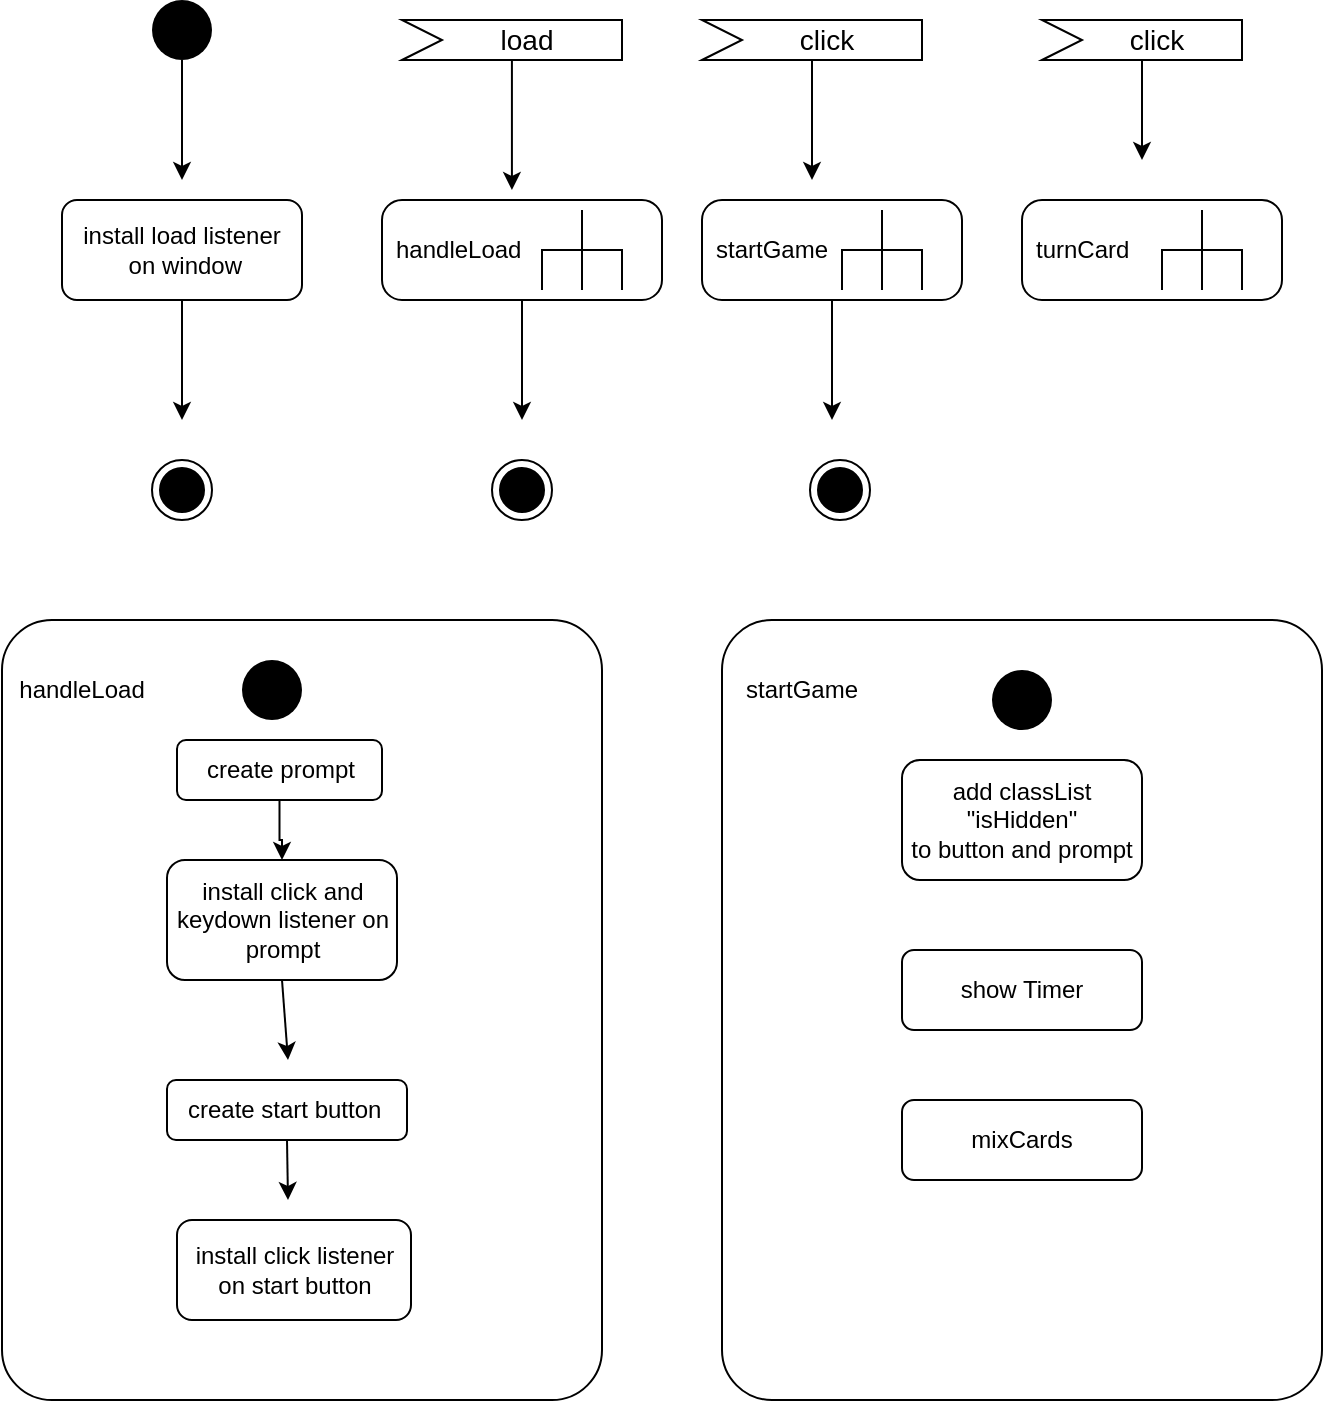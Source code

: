 <mxfile version="14.8.4" type="device"><diagram id="8yibidbCt5khzLDpu3tv" name="Page-1"><mxGraphModel dx="806" dy="1036" grid="1" gridSize="10" guides="1" tooltips="1" connect="1" arrows="1" fold="1" page="1" pageScale="1" pageWidth="827" pageHeight="1169" math="0" shadow="0"><root><mxCell id="0"/><mxCell id="1" parent="0"/><mxCell id="ftmJ5kLNun7Ns68tCv3z-2" value="" style="endArrow=classic;html=1;" edge="1" parent="1"><mxGeometry width="50" height="50" relative="1" as="geometry"><mxPoint x="100" y="100" as="sourcePoint"/><mxPoint x="100" y="160" as="targetPoint"/></mxGeometry></mxCell><mxCell id="ftmJ5kLNun7Ns68tCv3z-6" style="edgeStyle=orthogonalEdgeStyle;rounded=0;orthogonalLoop=1;jettySize=auto;html=1;" edge="1" parent="1" source="ftmJ5kLNun7Ns68tCv3z-5"><mxGeometry relative="1" as="geometry"><mxPoint x="100" y="280" as="targetPoint"/></mxGeometry></mxCell><mxCell id="ftmJ5kLNun7Ns68tCv3z-5" value="install load listener&lt;br&gt;&amp;nbsp;on window" style="rounded=1;whiteSpace=wrap;html=1;" vertex="1" parent="1"><mxGeometry x="40" y="170" width="120" height="50" as="geometry"/></mxCell><mxCell id="ftmJ5kLNun7Ns68tCv3z-21" style="edgeStyle=orthogonalEdgeStyle;rounded=0;orthogonalLoop=1;jettySize=auto;html=1;entryX=0.464;entryY=-0.1;entryDx=0;entryDy=0;entryPerimeter=0;" edge="1" parent="1" source="ftmJ5kLNun7Ns68tCv3z-15" target="ftmJ5kLNun7Ns68tCv3z-18"><mxGeometry relative="1" as="geometry"><mxPoint x="265" y="160" as="targetPoint"/></mxGeometry></mxCell><mxCell id="ftmJ5kLNun7Ns68tCv3z-15" value="load" style="html=1;shape=mxgraph.infographic.ribbonSimple;notch1=20;notch2=0;align=center;verticalAlign=middle;fontSize=14;fontStyle=0;fillColor=#FFFFFF;flipH=0;spacingRight=0;spacingLeft=14;" vertex="1" parent="1"><mxGeometry x="210" y="80" width="110" height="20" as="geometry"/></mxCell><mxCell id="ftmJ5kLNun7Ns68tCv3z-16" value="" style="ellipse;html=1;shape=endState;fillColor=#000000;strokeColor=#000000;" vertex="1" parent="1"><mxGeometry x="85" y="300" width="30" height="30" as="geometry"/></mxCell><mxCell id="ftmJ5kLNun7Ns68tCv3z-17" value="" style="ellipse;fillColor=#000000;strokeColor=none;" vertex="1" parent="1"><mxGeometry x="85" y="70" width="30" height="30" as="geometry"/></mxCell><mxCell id="ftmJ5kLNun7Ns68tCv3z-19" style="edgeStyle=orthogonalEdgeStyle;rounded=0;orthogonalLoop=1;jettySize=auto;html=1;" edge="1" parent="1" source="ftmJ5kLNun7Ns68tCv3z-18"><mxGeometry relative="1" as="geometry"><mxPoint x="270" y="280" as="targetPoint"/></mxGeometry></mxCell><mxCell id="ftmJ5kLNun7Ns68tCv3z-18" value="handleLoad" style="shape=mxgraph.uml25.behaviorAction;html=1;rounded=1;absoluteArcSize=1;arcSize=10;align=left;spacingLeft=5;" vertex="1" parent="1"><mxGeometry x="200" y="170" width="140" height="50" as="geometry"/></mxCell><mxCell id="ftmJ5kLNun7Ns68tCv3z-20" value="" style="ellipse;html=1;shape=endState;fillColor=#000000;strokeColor=#000000;" vertex="1" parent="1"><mxGeometry x="255" y="300" width="30" height="30" as="geometry"/></mxCell><mxCell id="ftmJ5kLNun7Ns68tCv3z-30" style="edgeStyle=orthogonalEdgeStyle;rounded=0;orthogonalLoop=1;jettySize=auto;html=1;" edge="1" parent="1" source="ftmJ5kLNun7Ns68tCv3z-22"><mxGeometry relative="1" as="geometry"><mxPoint x="415" y="160" as="targetPoint"/></mxGeometry></mxCell><mxCell id="ftmJ5kLNun7Ns68tCv3z-22" value="click" style="html=1;shape=mxgraph.infographic.ribbonSimple;notch1=20;notch2=0;align=center;verticalAlign=middle;fontSize=14;fontStyle=0;fillColor=#FFFFFF;flipH=0;spacingRight=0;spacingLeft=14;" vertex="1" parent="1"><mxGeometry x="360" y="80" width="110" height="20" as="geometry"/></mxCell><mxCell id="ftmJ5kLNun7Ns68tCv3z-31" style="edgeStyle=orthogonalEdgeStyle;rounded=0;orthogonalLoop=1;jettySize=auto;html=1;" edge="1" parent="1" source="ftmJ5kLNun7Ns68tCv3z-24"><mxGeometry relative="1" as="geometry"><mxPoint x="425" y="280" as="targetPoint"/></mxGeometry></mxCell><mxCell id="ftmJ5kLNun7Ns68tCv3z-24" value="startGame" style="shape=mxgraph.uml25.behaviorAction;html=1;rounded=1;absoluteArcSize=1;arcSize=10;align=left;spacingLeft=5;" vertex="1" parent="1"><mxGeometry x="360" y="170" width="130" height="50" as="geometry"/></mxCell><mxCell id="ftmJ5kLNun7Ns68tCv3z-33" value="" style="ellipse;html=1;shape=endState;fillColor=#000000;strokeColor=#000000;" vertex="1" parent="1"><mxGeometry x="414" y="300" width="30" height="30" as="geometry"/></mxCell><mxCell id="ftmJ5kLNun7Ns68tCv3z-37" style="edgeStyle=orthogonalEdgeStyle;rounded=0;orthogonalLoop=1;jettySize=auto;html=1;" edge="1" parent="1" source="ftmJ5kLNun7Ns68tCv3z-34"><mxGeometry relative="1" as="geometry"><mxPoint x="580" y="150" as="targetPoint"/></mxGeometry></mxCell><mxCell id="ftmJ5kLNun7Ns68tCv3z-34" value="click" style="html=1;shape=mxgraph.infographic.ribbonSimple;notch1=20;notch2=0;align=center;verticalAlign=middle;fontSize=14;fontStyle=0;fillColor=#FFFFFF;flipH=0;spacingRight=0;spacingLeft=14;" vertex="1" parent="1"><mxGeometry x="530" y="80" width="100" height="20" as="geometry"/></mxCell><mxCell id="ftmJ5kLNun7Ns68tCv3z-36" value="turnCard" style="shape=mxgraph.uml25.behaviorAction;html=1;rounded=1;absoluteArcSize=1;arcSize=10;align=left;spacingLeft=5;" vertex="1" parent="1"><mxGeometry x="520" y="170" width="130" height="50" as="geometry"/></mxCell><mxCell id="ftmJ5kLNun7Ns68tCv3z-38" value="" style="html=1;align=right;verticalAlign=top;rounded=1;absoluteArcSize=1;arcSize=50;dashed=0;spacingTop=10;spacingRight=30;" vertex="1" parent="1"><mxGeometry x="10" y="380" width="300" height="390" as="geometry"/></mxCell><mxCell id="ftmJ5kLNun7Ns68tCv3z-41" value="" style="ellipse;fillColor=#000000;strokeColor=none;" vertex="1" parent="1"><mxGeometry x="130" y="400" width="30" height="30" as="geometry"/></mxCell><mxCell id="ftmJ5kLNun7Ns68tCv3z-42" value="handleLoad" style="text;html=1;strokeColor=none;fillColor=none;align=center;verticalAlign=middle;whiteSpace=wrap;rounded=0;" vertex="1" parent="1"><mxGeometry x="30" y="405" width="40" height="20" as="geometry"/></mxCell><mxCell id="ftmJ5kLNun7Ns68tCv3z-47" style="edgeStyle=orthogonalEdgeStyle;rounded=0;orthogonalLoop=1;jettySize=auto;html=1;entryX=0.5;entryY=0;entryDx=0;entryDy=0;" edge="1" parent="1" source="ftmJ5kLNun7Ns68tCv3z-43" target="ftmJ5kLNun7Ns68tCv3z-44"><mxGeometry relative="1" as="geometry"/></mxCell><mxCell id="ftmJ5kLNun7Ns68tCv3z-43" value="create prompt" style="rounded=1;whiteSpace=wrap;html=1;" vertex="1" parent="1"><mxGeometry x="97.5" y="440" width="102.5" height="30" as="geometry"/></mxCell><mxCell id="ftmJ5kLNun7Ns68tCv3z-44" value="install click and keydown listener on prompt&lt;br&gt;" style="rounded=1;whiteSpace=wrap;html=1;" vertex="1" parent="1"><mxGeometry x="92.5" y="500" width="115" height="60" as="geometry"/></mxCell><mxCell id="ftmJ5kLNun7Ns68tCv3z-45" value="create start button&amp;nbsp;" style="rounded=1;whiteSpace=wrap;html=1;" vertex="1" parent="1"><mxGeometry x="92.5" y="610" width="120" height="30" as="geometry"/></mxCell><mxCell id="ftmJ5kLNun7Ns68tCv3z-46" value="install click listener on start button" style="rounded=1;whiteSpace=wrap;html=1;" vertex="1" parent="1"><mxGeometry x="97.5" y="680" width="117" height="50" as="geometry"/></mxCell><mxCell id="ftmJ5kLNun7Ns68tCv3z-51" value="" style="endArrow=classic;html=1;exitX=0.5;exitY=1;exitDx=0;exitDy=0;" edge="1" parent="1" source="ftmJ5kLNun7Ns68tCv3z-44"><mxGeometry width="50" height="50" relative="1" as="geometry"><mxPoint x="180" y="460" as="sourcePoint"/><mxPoint x="153" y="600" as="targetPoint"/></mxGeometry></mxCell><mxCell id="ftmJ5kLNun7Ns68tCv3z-52" value="" style="endArrow=classic;html=1;exitX=0.5;exitY=1;exitDx=0;exitDy=0;" edge="1" parent="1" source="ftmJ5kLNun7Ns68tCv3z-45"><mxGeometry width="50" height="50" relative="1" as="geometry"><mxPoint x="180" y="460" as="sourcePoint"/><mxPoint x="153" y="670" as="targetPoint"/></mxGeometry></mxCell><mxCell id="ftmJ5kLNun7Ns68tCv3z-55" value="" style="html=1;align=right;verticalAlign=top;rounded=1;absoluteArcSize=1;arcSize=50;dashed=0;spacingTop=10;spacingRight=30;" vertex="1" parent="1"><mxGeometry x="370" y="380" width="300" height="390" as="geometry"/></mxCell><mxCell id="ftmJ5kLNun7Ns68tCv3z-56" value="startGame" style="text;html=1;strokeColor=none;fillColor=none;align=center;verticalAlign=middle;whiteSpace=wrap;rounded=0;" vertex="1" parent="1"><mxGeometry x="390" y="405" width="40" height="20" as="geometry"/></mxCell><mxCell id="ftmJ5kLNun7Ns68tCv3z-57" value="" style="ellipse;fillColor=#000000;strokeColor=none;" vertex="1" parent="1"><mxGeometry x="505" y="405" width="30" height="30" as="geometry"/></mxCell><mxCell id="ftmJ5kLNun7Ns68tCv3z-58" value="add classList &quot;isHidden&quot;&lt;br&gt;to button and prompt" style="rounded=1;whiteSpace=wrap;html=1;" vertex="1" parent="1"><mxGeometry x="460" y="450" width="120" height="60" as="geometry"/></mxCell><mxCell id="ftmJ5kLNun7Ns68tCv3z-59" value="show Timer" style="rounded=1;whiteSpace=wrap;html=1;" vertex="1" parent="1"><mxGeometry x="460" y="545" width="120" height="40" as="geometry"/></mxCell><mxCell id="ftmJ5kLNun7Ns68tCv3z-60" value="mixCards" style="rounded=1;whiteSpace=wrap;html=1;" vertex="1" parent="1"><mxGeometry x="460" y="620" width="120" height="40" as="geometry"/></mxCell></root></mxGraphModel></diagram></mxfile>
